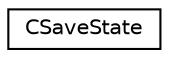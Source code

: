 digraph "Graphical Class Hierarchy"
{
 // LATEX_PDF_SIZE
  edge [fontname="Helvetica",fontsize="10",labelfontname="Helvetica",labelfontsize="10"];
  node [fontname="Helvetica",fontsize="10",shape=record];
  rankdir="LR";
  Node0 [label="CSaveState",height=0.2,width=0.4,color="black", fillcolor="white", style="filled",URL="$struct_c_save_state.html",tooltip=" "];
}
